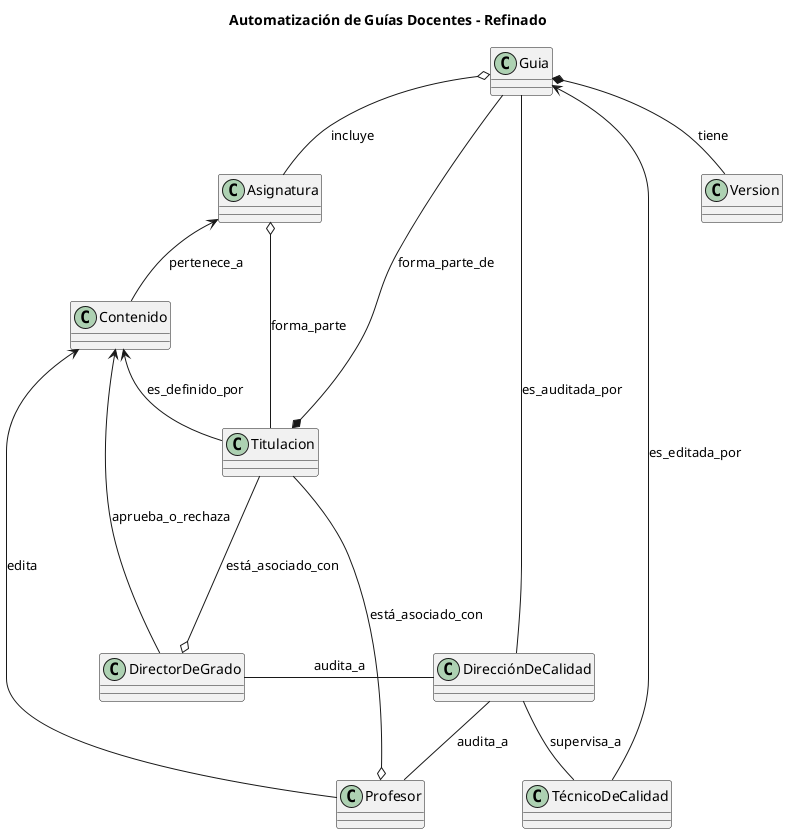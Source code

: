 @startuml Diagrama de Clases
title Automatización de Guías Docentes - Refinado

class Profesor
class DirectorDeGrado
class TécnicoDeCalidad
class DirecciónDeCalidad
class Guia
class Contenido
class Titulacion
class Asignatura
class Version

Guia --* Titulacion: forma_parte_de
Guia o-- Asignatura: incluye

Asignatura <-down- Contenido: pertenece_a
Asignatura o-down- Titulacion: forma_parte

Guia -down- DirecciónDeCalidad: es_auditada_por
Guia <-down- TécnicoDeCalidad: es_editada_por
Guia *-down- Version: tiene

Contenido <-- Titulacion: es_definido_por

DirecciónDeCalidad -- TécnicoDeCalidad: supervisa_a
DirecciónDeCalidad -- Profesor: audita_a
DirecciónDeCalidad -l-- DirectorDeGrado: audita_a

Profesor o-up-- Titulacion: está_asociado_con
DirectorDeGrado o-up-- Titulacion: está_asociado_con

Contenido <- DirectorDeGrado: aprueba_o_rechaza
Contenido <-- Profesor: edita

@enduml